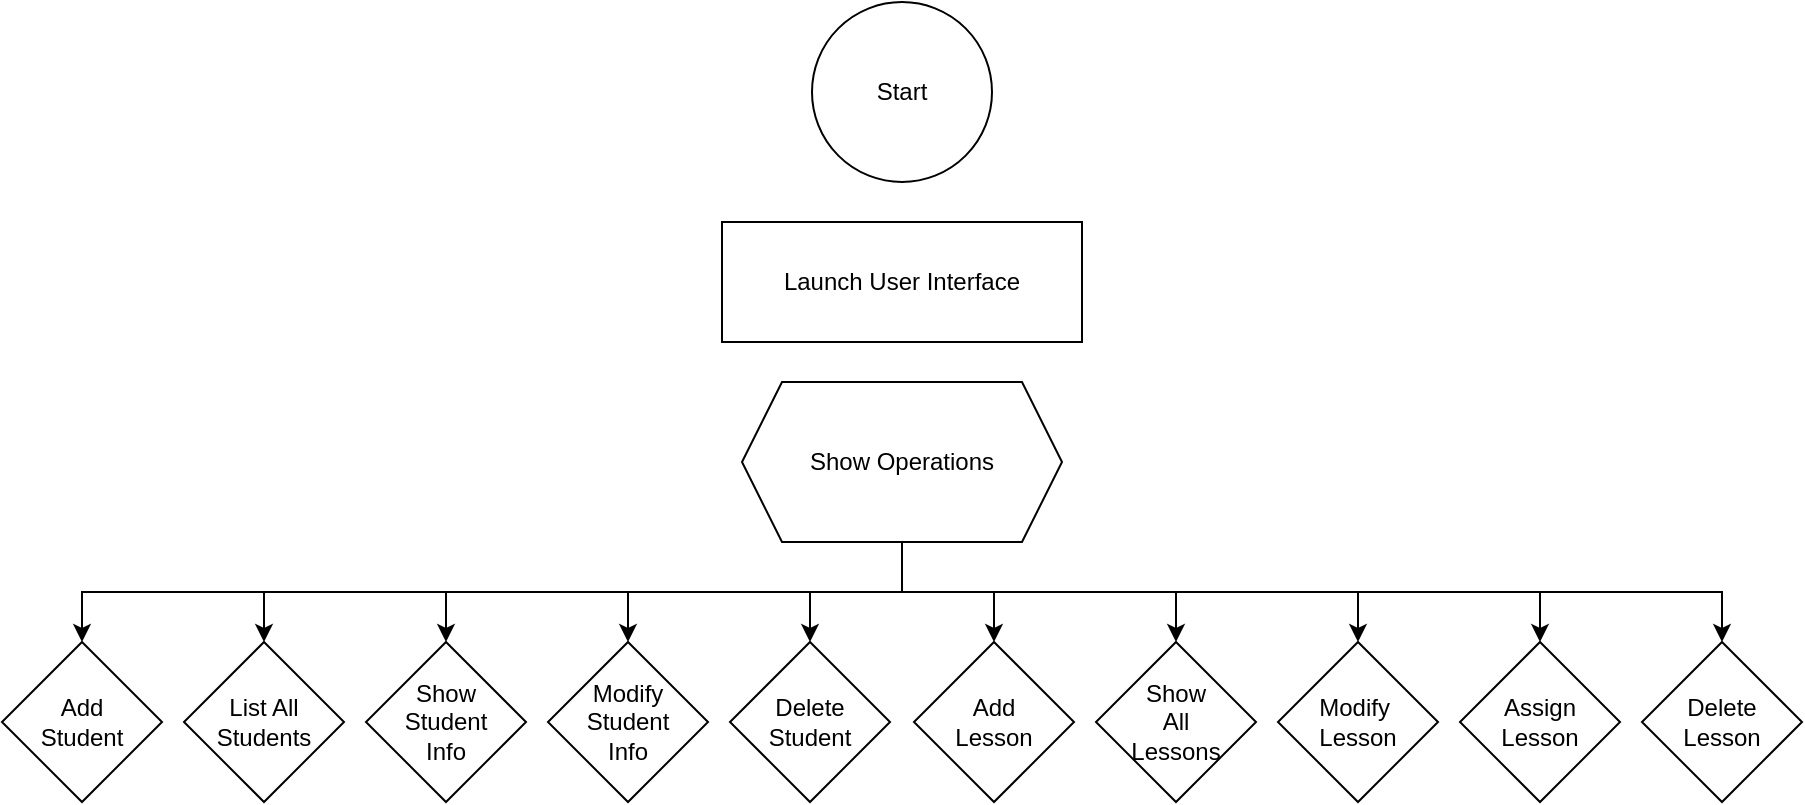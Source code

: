 <mxfile version="24.0.5" type="github">
  <diagram name="Page-1" id="wyRsGt-PKVrqBwvpeVDV">
    <mxGraphModel dx="2284" dy="746" grid="1" gridSize="10" guides="1" tooltips="1" connect="1" arrows="1" fold="1" page="1" pageScale="1" pageWidth="850" pageHeight="1100" math="0" shadow="0">
      <root>
        <mxCell id="0" />
        <mxCell id="1" parent="0" />
        <mxCell id="Bn7QPRsSHkjDnk7V5hk--1" value="Start" style="ellipse;whiteSpace=wrap;html=1;" vertex="1" parent="1">
          <mxGeometry x="395" y="40" width="90" height="90" as="geometry" />
        </mxCell>
        <mxCell id="Bn7QPRsSHkjDnk7V5hk--2" value="Launch User Interface" style="rounded=0;whiteSpace=wrap;html=1;" vertex="1" parent="1">
          <mxGeometry x="350" y="150" width="180" height="60" as="geometry" />
        </mxCell>
        <mxCell id="Bn7QPRsSHkjDnk7V5hk--14" style="edgeStyle=orthogonalEdgeStyle;rounded=0;orthogonalLoop=1;jettySize=auto;html=1;exitX=0.5;exitY=1;exitDx=0;exitDy=0;" edge="1" parent="1" source="Bn7QPRsSHkjDnk7V5hk--3" target="Bn7QPRsSHkjDnk7V5hk--12">
          <mxGeometry relative="1" as="geometry" />
        </mxCell>
        <mxCell id="Bn7QPRsSHkjDnk7V5hk--15" style="edgeStyle=orthogonalEdgeStyle;rounded=0;orthogonalLoop=1;jettySize=auto;html=1;exitX=0.5;exitY=1;exitDx=0;exitDy=0;" edge="1" parent="1" source="Bn7QPRsSHkjDnk7V5hk--3" target="Bn7QPRsSHkjDnk7V5hk--4">
          <mxGeometry relative="1" as="geometry" />
        </mxCell>
        <mxCell id="Bn7QPRsSHkjDnk7V5hk--16" style="edgeStyle=orthogonalEdgeStyle;rounded=0;orthogonalLoop=1;jettySize=auto;html=1;exitX=0.5;exitY=1;exitDx=0;exitDy=0;" edge="1" parent="1" source="Bn7QPRsSHkjDnk7V5hk--3" target="Bn7QPRsSHkjDnk7V5hk--5">
          <mxGeometry relative="1" as="geometry" />
        </mxCell>
        <mxCell id="Bn7QPRsSHkjDnk7V5hk--17" style="edgeStyle=orthogonalEdgeStyle;rounded=0;orthogonalLoop=1;jettySize=auto;html=1;exitX=0.5;exitY=1;exitDx=0;exitDy=0;entryX=0.5;entryY=0;entryDx=0;entryDy=0;" edge="1" parent="1" source="Bn7QPRsSHkjDnk7V5hk--3" target="Bn7QPRsSHkjDnk7V5hk--6">
          <mxGeometry relative="1" as="geometry" />
        </mxCell>
        <mxCell id="Bn7QPRsSHkjDnk7V5hk--18" style="edgeStyle=orthogonalEdgeStyle;rounded=0;orthogonalLoop=1;jettySize=auto;html=1;exitX=0.5;exitY=1;exitDx=0;exitDy=0;entryX=0.5;entryY=0;entryDx=0;entryDy=0;" edge="1" parent="1" source="Bn7QPRsSHkjDnk7V5hk--3" target="Bn7QPRsSHkjDnk7V5hk--7">
          <mxGeometry relative="1" as="geometry" />
        </mxCell>
        <mxCell id="Bn7QPRsSHkjDnk7V5hk--19" style="edgeStyle=orthogonalEdgeStyle;rounded=0;orthogonalLoop=1;jettySize=auto;html=1;exitX=0.5;exitY=1;exitDx=0;exitDy=0;entryX=0.5;entryY=0;entryDx=0;entryDy=0;" edge="1" parent="1" source="Bn7QPRsSHkjDnk7V5hk--3" target="Bn7QPRsSHkjDnk7V5hk--8">
          <mxGeometry relative="1" as="geometry" />
        </mxCell>
        <mxCell id="Bn7QPRsSHkjDnk7V5hk--20" style="edgeStyle=orthogonalEdgeStyle;rounded=0;orthogonalLoop=1;jettySize=auto;html=1;exitX=0.5;exitY=1;exitDx=0;exitDy=0;entryX=0.5;entryY=0;entryDx=0;entryDy=0;" edge="1" parent="1" source="Bn7QPRsSHkjDnk7V5hk--3" target="Bn7QPRsSHkjDnk7V5hk--9">
          <mxGeometry relative="1" as="geometry" />
        </mxCell>
        <mxCell id="Bn7QPRsSHkjDnk7V5hk--21" style="edgeStyle=orthogonalEdgeStyle;rounded=0;orthogonalLoop=1;jettySize=auto;html=1;exitX=0.5;exitY=1;exitDx=0;exitDy=0;entryX=0.5;entryY=0;entryDx=0;entryDy=0;" edge="1" parent="1" source="Bn7QPRsSHkjDnk7V5hk--3" target="Bn7QPRsSHkjDnk7V5hk--10">
          <mxGeometry relative="1" as="geometry" />
        </mxCell>
        <mxCell id="Bn7QPRsSHkjDnk7V5hk--22" style="edgeStyle=orthogonalEdgeStyle;rounded=0;orthogonalLoop=1;jettySize=auto;html=1;exitX=0.5;exitY=1;exitDx=0;exitDy=0;" edge="1" parent="1" source="Bn7QPRsSHkjDnk7V5hk--3" target="Bn7QPRsSHkjDnk7V5hk--13">
          <mxGeometry relative="1" as="geometry" />
        </mxCell>
        <mxCell id="Bn7QPRsSHkjDnk7V5hk--23" style="edgeStyle=orthogonalEdgeStyle;rounded=0;orthogonalLoop=1;jettySize=auto;html=1;exitX=0.5;exitY=1;exitDx=0;exitDy=0;" edge="1" parent="1" source="Bn7QPRsSHkjDnk7V5hk--3" target="Bn7QPRsSHkjDnk7V5hk--11">
          <mxGeometry relative="1" as="geometry" />
        </mxCell>
        <mxCell id="Bn7QPRsSHkjDnk7V5hk--3" value="Show Operations" style="shape=hexagon;perimeter=hexagonPerimeter2;whiteSpace=wrap;html=1;fixedSize=1;" vertex="1" parent="1">
          <mxGeometry x="360" y="230" width="160" height="80" as="geometry" />
        </mxCell>
        <mxCell id="Bn7QPRsSHkjDnk7V5hk--4" value="List All&lt;div&gt;Students&lt;/div&gt;" style="rhombus;whiteSpace=wrap;html=1;" vertex="1" parent="1">
          <mxGeometry x="81" y="360" width="80" height="80" as="geometry" />
        </mxCell>
        <mxCell id="Bn7QPRsSHkjDnk7V5hk--5" value="Show&lt;div&gt;Student&lt;/div&gt;&lt;div&gt;Info&lt;/div&gt;" style="rhombus;whiteSpace=wrap;html=1;" vertex="1" parent="1">
          <mxGeometry x="172" y="360" width="80" height="80" as="geometry" />
        </mxCell>
        <mxCell id="Bn7QPRsSHkjDnk7V5hk--6" value="Modify&lt;div&gt;Student&lt;/div&gt;&lt;div&gt;Info&lt;/div&gt;" style="rhombus;whiteSpace=wrap;html=1;" vertex="1" parent="1">
          <mxGeometry x="263" y="360" width="80" height="80" as="geometry" />
        </mxCell>
        <mxCell id="Bn7QPRsSHkjDnk7V5hk--7" value="Delete&lt;div&gt;Student&lt;/div&gt;" style="rhombus;whiteSpace=wrap;html=1;" vertex="1" parent="1">
          <mxGeometry x="354" y="360" width="80" height="80" as="geometry" />
        </mxCell>
        <mxCell id="Bn7QPRsSHkjDnk7V5hk--8" value="Add&lt;div&gt;Lesson&lt;/div&gt;" style="rhombus;whiteSpace=wrap;html=1;" vertex="1" parent="1">
          <mxGeometry x="446" y="360" width="80" height="80" as="geometry" />
        </mxCell>
        <mxCell id="Bn7QPRsSHkjDnk7V5hk--9" value="Show&lt;div&gt;All&lt;/div&gt;&lt;div&gt;Lessons&lt;/div&gt;" style="rhombus;whiteSpace=wrap;html=1;" vertex="1" parent="1">
          <mxGeometry x="537" y="360" width="80" height="80" as="geometry" />
        </mxCell>
        <mxCell id="Bn7QPRsSHkjDnk7V5hk--10" value="Modify&amp;nbsp;&lt;div&gt;Lesson&lt;/div&gt;" style="rhombus;whiteSpace=wrap;html=1;" vertex="1" parent="1">
          <mxGeometry x="628" y="360" width="80" height="80" as="geometry" />
        </mxCell>
        <mxCell id="Bn7QPRsSHkjDnk7V5hk--11" value="Delete&lt;div&gt;Lesson&lt;/div&gt;" style="rhombus;whiteSpace=wrap;html=1;" vertex="1" parent="1">
          <mxGeometry x="810" y="360" width="80" height="80" as="geometry" />
        </mxCell>
        <mxCell id="Bn7QPRsSHkjDnk7V5hk--12" value="Add&lt;div&gt;Student&lt;/div&gt;" style="rhombus;whiteSpace=wrap;html=1;" vertex="1" parent="1">
          <mxGeometry x="-10" y="360" width="80" height="80" as="geometry" />
        </mxCell>
        <mxCell id="Bn7QPRsSHkjDnk7V5hk--13" value="Assign&lt;div&gt;Lesson&lt;/div&gt;" style="rhombus;whiteSpace=wrap;html=1;" vertex="1" parent="1">
          <mxGeometry x="719" y="360" width="80" height="80" as="geometry" />
        </mxCell>
      </root>
    </mxGraphModel>
  </diagram>
</mxfile>
